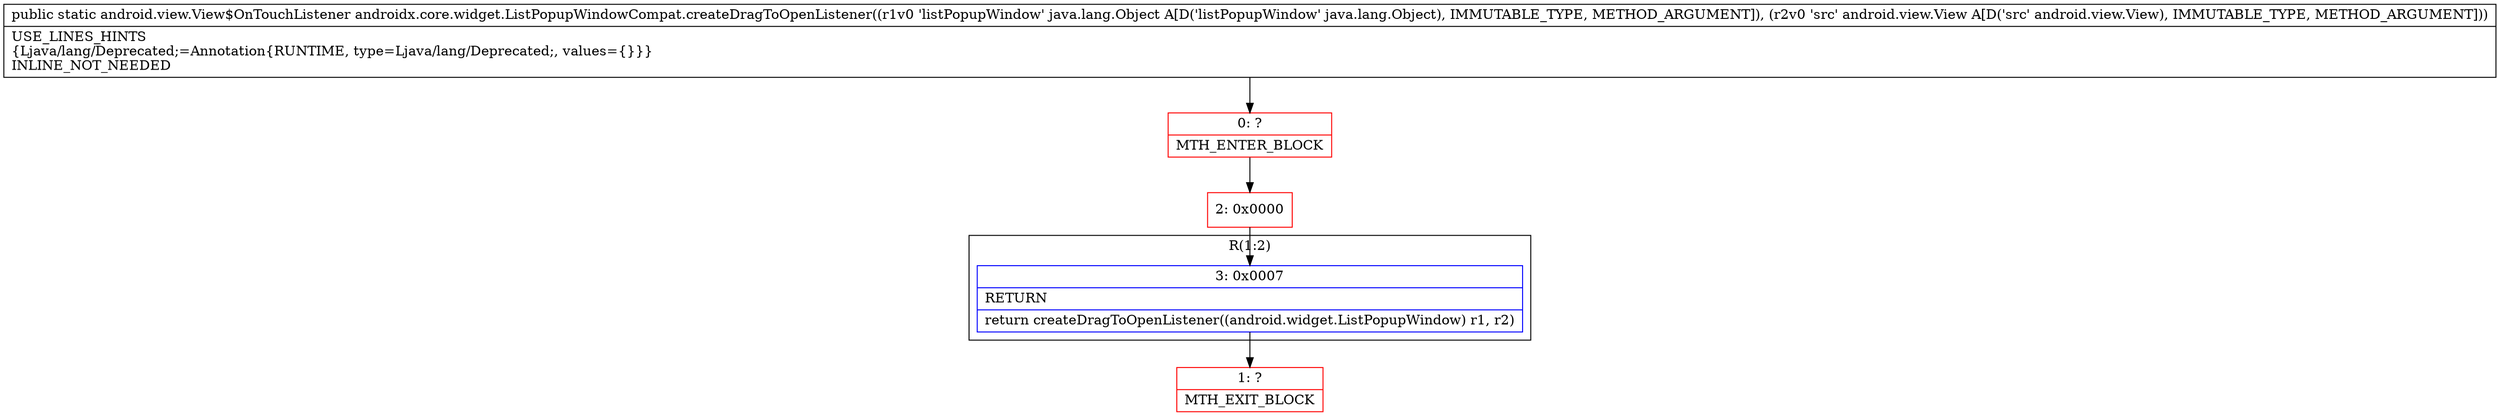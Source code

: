 digraph "CFG forandroidx.core.widget.ListPopupWindowCompat.createDragToOpenListener(Ljava\/lang\/Object;Landroid\/view\/View;)Landroid\/view\/View$OnTouchListener;" {
subgraph cluster_Region_2143302481 {
label = "R(1:2)";
node [shape=record,color=blue];
Node_3 [shape=record,label="{3\:\ 0x0007|RETURN\l|return createDragToOpenListener((android.widget.ListPopupWindow) r1, r2)\l}"];
}
Node_0 [shape=record,color=red,label="{0\:\ ?|MTH_ENTER_BLOCK\l}"];
Node_2 [shape=record,color=red,label="{2\:\ 0x0000}"];
Node_1 [shape=record,color=red,label="{1\:\ ?|MTH_EXIT_BLOCK\l}"];
MethodNode[shape=record,label="{public static android.view.View$OnTouchListener androidx.core.widget.ListPopupWindowCompat.createDragToOpenListener((r1v0 'listPopupWindow' java.lang.Object A[D('listPopupWindow' java.lang.Object), IMMUTABLE_TYPE, METHOD_ARGUMENT]), (r2v0 'src' android.view.View A[D('src' android.view.View), IMMUTABLE_TYPE, METHOD_ARGUMENT]))  | USE_LINES_HINTS\l\{Ljava\/lang\/Deprecated;=Annotation\{RUNTIME, type=Ljava\/lang\/Deprecated;, values=\{\}\}\}\lINLINE_NOT_NEEDED\l}"];
MethodNode -> Node_0;Node_3 -> Node_1;
Node_0 -> Node_2;
Node_2 -> Node_3;
}

